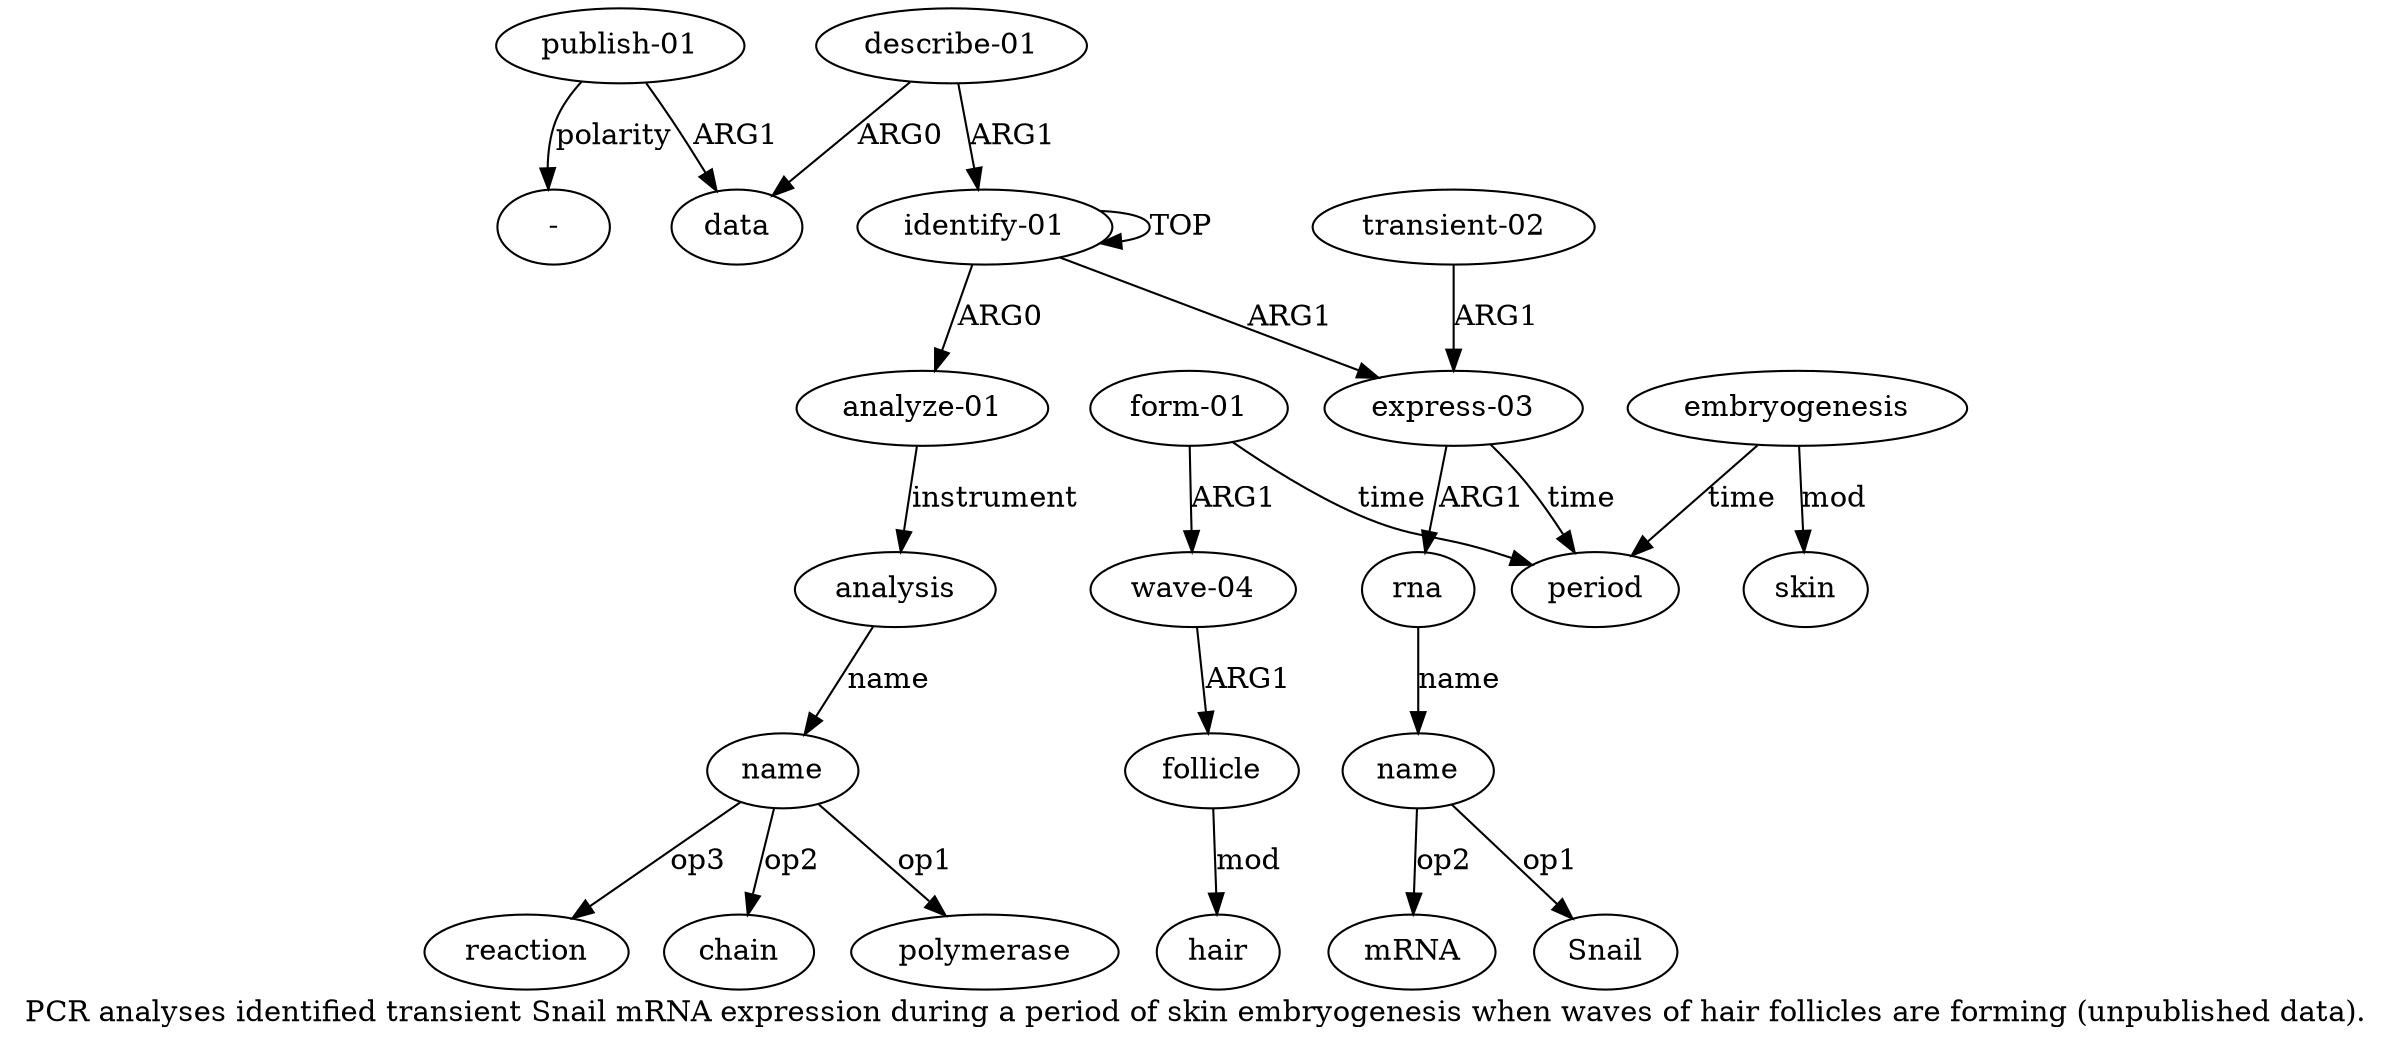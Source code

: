 digraph  {
	graph [label="PCR analyses identified transient Snail mRNA expression during a period of skin embryogenesis when waves of hair follicles are forming (\
unpublished data)."];
	node [label="\N"];
	"a17 -"	 [color=black,
		gold_ind=-1,
		gold_label="-",
		label="-",
		test_ind=-1,
		test_label="-"];
	"a6 mRNA"	 [color=black,
		gold_ind=-1,
		gold_label=mRNA,
		label=mRNA,
		test_ind=-1,
		test_label=mRNA];
	"a6 Snail"	 [color=black,
		gold_ind=-1,
		gold_label=Snail,
		label=Snail,
		test_ind=-1,
		test_label=Snail];
	"a3 reaction"	 [color=black,
		gold_ind=-1,
		gold_label=reaction,
		label=reaction,
		test_ind=-1,
		test_label=reaction];
	"a3 chain"	 [color=black,
		gold_ind=-1,
		gold_label=chain,
		label=chain,
		test_ind=-1,
		test_label=chain];
	a15	 [color=black,
		gold_ind=15,
		gold_label="describe-01",
		label="describe-01",
		test_ind=15,
		test_label="describe-01"];
	a16	 [color=black,
		gold_ind=16,
		gold_label=data,
		label=data,
		test_ind=16,
		test_label=data];
	a15 -> a16 [key=0,
	color=black,
	gold_label=ARG0,
	label=ARG0,
	test_label=ARG0];
a0 [color=black,
	gold_ind=0,
	gold_label="identify-01",
	label="identify-01",
	test_ind=0,
	test_label="identify-01"];
a15 -> a0 [key=0,
color=black,
gold_label=ARG1,
label=ARG1,
test_label=ARG1];
a14 [color=black,
gold_ind=14,
gold_label=hair,
label=hair,
test_ind=14,
test_label=hair];
a17 [color=black,
gold_ind=17,
gold_label="publish-01",
label="publish-01",
test_ind=17,
test_label="publish-01"];
a17 -> "a17 -" [key=0,
color=black,
gold_label=polarity,
label=polarity,
test_label=polarity];
a17 -> a16 [key=0,
color=black,
gold_label=ARG1,
label=ARG1,
test_label=ARG1];
a11 [color=black,
gold_ind=11,
gold_label="form-01",
label="form-01",
test_ind=11,
test_label="form-01"];
a12 [color=black,
gold_ind=12,
gold_label="wave-04",
label="wave-04",
test_ind=12,
test_label="wave-04"];
a11 -> a12 [key=0,
color=black,
gold_label=ARG1,
label=ARG1,
test_label=ARG1];
a8 [color=black,
gold_ind=8,
gold_label=period,
label=period,
test_ind=8,
test_label=period];
a11 -> a8 [key=0,
color=black,
gold_label=time,
label=time,
test_label=time];
a10 [color=black,
gold_ind=10,
gold_label=skin,
label=skin,
test_ind=10,
test_label=skin];
a13 [color=black,
gold_ind=13,
gold_label=follicle,
label=follicle,
test_ind=13,
test_label=follicle];
a13 -> a14 [key=0,
color=black,
gold_label=mod,
label=mod,
test_label=mod];
a12 -> a13 [key=0,
color=black,
gold_label=ARG1,
label=ARG1,
test_label=ARG1];
a1 [color=black,
gold_ind=1,
gold_label="analyze-01",
label="analyze-01",
test_ind=1,
test_label="analyze-01"];
a2 [color=black,
gold_ind=2,
gold_label=analysis,
label=analysis,
test_ind=2,
test_label=analysis];
a1 -> a2 [key=0,
color=black,
gold_label=instrument,
label=instrument,
test_label=instrument];
a0 -> a1 [key=0,
color=black,
gold_label=ARG0,
label=ARG0,
test_label=ARG0];
a0 -> a0 [key=0,
color=black,
gold_label=TOP,
label=TOP,
test_label=TOP];
a4 [color=black,
gold_ind=4,
gold_label="express-03",
label="express-03",
test_ind=4,
test_label="express-03"];
a0 -> a4 [key=0,
color=black,
gold_label=ARG1,
label=ARG1,
test_label=ARG1];
a3 [color=black,
gold_ind=3,
gold_label=name,
label=name,
test_ind=3,
test_label=name];
a3 -> "a3 reaction" [key=0,
color=black,
gold_label=op3,
label=op3,
test_label=op3];
a3 -> "a3 chain" [key=0,
color=black,
gold_label=op2,
label=op2,
test_label=op2];
"a3 polymerase" [color=black,
gold_ind=-1,
gold_label=polymerase,
label=polymerase,
test_ind=-1,
test_label=polymerase];
a3 -> "a3 polymerase" [key=0,
color=black,
gold_label=op1,
label=op1,
test_label=op1];
a2 -> a3 [key=0,
color=black,
gold_label=name,
label=name,
test_label=name];
a5 [color=black,
gold_ind=5,
gold_label=rna,
label=rna,
test_ind=5,
test_label=rna];
a6 [color=black,
gold_ind=6,
gold_label=name,
label=name,
test_ind=6,
test_label=name];
a5 -> a6 [key=0,
color=black,
gold_label=name,
label=name,
test_label=name];
a4 -> a5 [key=0,
color=black,
gold_label=ARG1,
label=ARG1,
test_label=ARG1];
a4 -> a8 [key=0,
color=black,
gold_label=time,
label=time,
test_label=time];
a7 [color=black,
gold_ind=7,
gold_label="transient-02",
label="transient-02",
test_ind=7,
test_label="transient-02"];
a7 -> a4 [key=0,
color=black,
gold_label=ARG1,
label=ARG1,
test_label=ARG1];
a6 -> "a6 mRNA" [key=0,
color=black,
gold_label=op2,
label=op2,
test_label=op2];
a6 -> "a6 Snail" [key=0,
color=black,
gold_label=op1,
label=op1,
test_label=op1];
a9 [color=black,
gold_ind=9,
gold_label=embryogenesis,
label=embryogenesis,
test_ind=9,
test_label=embryogenesis];
a9 -> a10 [key=0,
color=black,
gold_label=mod,
label=mod,
test_label=mod];
a9 -> a8 [key=0,
color=black,
gold_label=time,
label=time,
test_label=time];
}
